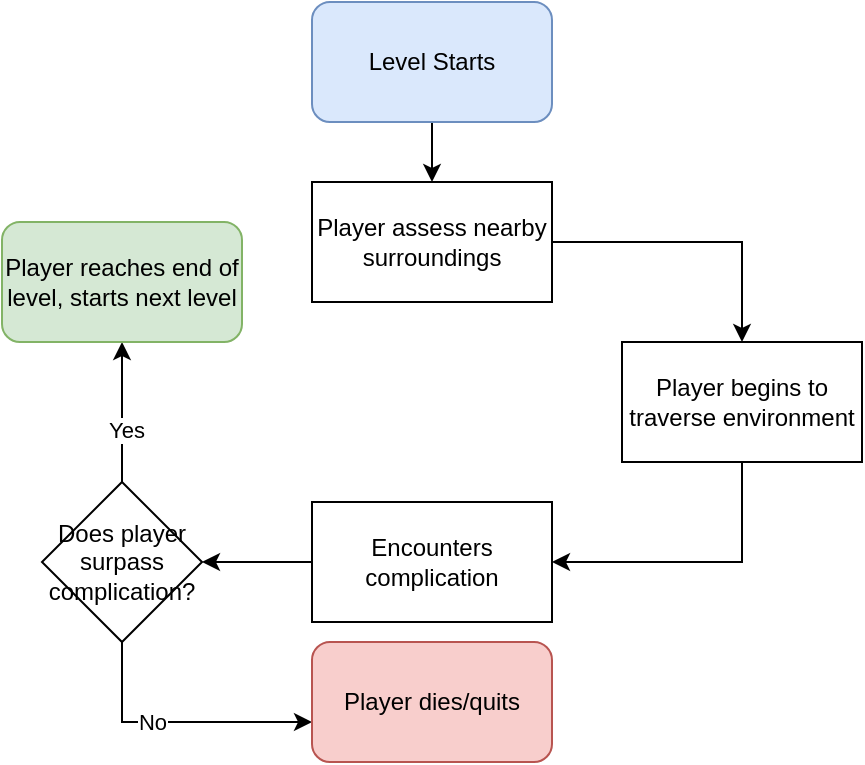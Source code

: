 <mxfile version="14.8.0" type="device"><diagram id="UwFnUXAJ7naufASfG0Ln" name="Page-1"><mxGraphModel dx="985" dy="637" grid="1" gridSize="10" guides="1" tooltips="1" connect="1" arrows="1" fold="1" page="1" pageScale="1" pageWidth="850" pageHeight="1100" math="0" shadow="0"><root><mxCell id="0"/><mxCell id="1" parent="0"/><mxCell id="XoQV7KxIi5wMYgEp8yoX-3" value="" style="edgeStyle=orthogonalEdgeStyle;rounded=0;orthogonalLoop=1;jettySize=auto;html=1;" edge="1" parent="1" source="XoQV7KxIi5wMYgEp8yoX-1" target="XoQV7KxIi5wMYgEp8yoX-2"><mxGeometry relative="1" as="geometry"/></mxCell><mxCell id="XoQV7KxIi5wMYgEp8yoX-1" value="Level Starts" style="rounded=1;whiteSpace=wrap;html=1;fillColor=#dae8fc;strokeColor=#6c8ebf;" vertex="1" parent="1"><mxGeometry x="365" y="120" width="120" height="60" as="geometry"/></mxCell><mxCell id="XoQV7KxIi5wMYgEp8yoX-5" value="" style="edgeStyle=orthogonalEdgeStyle;rounded=0;orthogonalLoop=1;jettySize=auto;html=1;" edge="1" parent="1" source="XoQV7KxIi5wMYgEp8yoX-2" target="XoQV7KxIi5wMYgEp8yoX-4"><mxGeometry relative="1" as="geometry"/></mxCell><mxCell id="XoQV7KxIi5wMYgEp8yoX-2" value="Player assess nearby surroundings" style="rounded=0;whiteSpace=wrap;html=1;" vertex="1" parent="1"><mxGeometry x="365" y="210" width="120" height="60" as="geometry"/></mxCell><mxCell id="XoQV7KxIi5wMYgEp8yoX-7" style="edgeStyle=orthogonalEdgeStyle;rounded=0;orthogonalLoop=1;jettySize=auto;html=1;entryX=1;entryY=0.5;entryDx=0;entryDy=0;" edge="1" parent="1" source="XoQV7KxIi5wMYgEp8yoX-4" target="XoQV7KxIi5wMYgEp8yoX-6"><mxGeometry relative="1" as="geometry"><Array as="points"><mxPoint x="580" y="400"/></Array></mxGeometry></mxCell><mxCell id="XoQV7KxIi5wMYgEp8yoX-4" value="Player begins to traverse environment" style="rounded=0;whiteSpace=wrap;html=1;" vertex="1" parent="1"><mxGeometry x="520" y="290" width="120" height="60" as="geometry"/></mxCell><mxCell id="XoQV7KxIi5wMYgEp8yoX-12" style="edgeStyle=orthogonalEdgeStyle;rounded=0;orthogonalLoop=1;jettySize=auto;html=1;" edge="1" parent="1" source="XoQV7KxIi5wMYgEp8yoX-6" target="XoQV7KxIi5wMYgEp8yoX-11"><mxGeometry relative="1" as="geometry"/></mxCell><mxCell id="XoQV7KxIi5wMYgEp8yoX-6" value="Encounters complication" style="rounded=0;whiteSpace=wrap;html=1;" vertex="1" parent="1"><mxGeometry x="365" y="370" width="120" height="60" as="geometry"/></mxCell><mxCell id="XoQV7KxIi5wMYgEp8yoX-17" value="" style="edgeStyle=orthogonalEdgeStyle;rounded=0;orthogonalLoop=1;jettySize=auto;html=1;" edge="1" parent="1" source="XoQV7KxIi5wMYgEp8yoX-11" target="XoQV7KxIi5wMYgEp8yoX-16"><mxGeometry relative="1" as="geometry"><Array as="points"><mxPoint x="270" y="480"/></Array></mxGeometry></mxCell><mxCell id="XoQV7KxIi5wMYgEp8yoX-18" value="No" style="edgeLabel;html=1;align=center;verticalAlign=middle;resizable=0;points=[];" vertex="1" connectable="0" parent="XoQV7KxIi5wMYgEp8yoX-17"><mxGeometry x="-0.183" relative="1" as="geometry"><mxPoint as="offset"/></mxGeometry></mxCell><mxCell id="XoQV7KxIi5wMYgEp8yoX-21" value="" style="edgeStyle=orthogonalEdgeStyle;rounded=0;orthogonalLoop=1;jettySize=auto;html=1;" edge="1" parent="1" source="XoQV7KxIi5wMYgEp8yoX-11" target="XoQV7KxIi5wMYgEp8yoX-20"><mxGeometry relative="1" as="geometry"/></mxCell><mxCell id="XoQV7KxIi5wMYgEp8yoX-22" value="Yes" style="edgeLabel;html=1;align=center;verticalAlign=middle;resizable=0;points=[];" vertex="1" connectable="0" parent="XoQV7KxIi5wMYgEp8yoX-21"><mxGeometry x="-0.252" y="-2" relative="1" as="geometry"><mxPoint as="offset"/></mxGeometry></mxCell><mxCell id="XoQV7KxIi5wMYgEp8yoX-11" value="Does player surpass complication?" style="rhombus;whiteSpace=wrap;html=1;" vertex="1" parent="1"><mxGeometry x="230" y="360" width="80" height="80" as="geometry"/></mxCell><mxCell id="XoQV7KxIi5wMYgEp8yoX-16" value="Player dies/quits" style="rounded=1;whiteSpace=wrap;html=1;fillColor=#f8cecc;strokeColor=#b85450;" vertex="1" parent="1"><mxGeometry x="365" y="440" width="120" height="60" as="geometry"/></mxCell><mxCell id="XoQV7KxIi5wMYgEp8yoX-20" value="Player reaches end of level, starts next level" style="rounded=1;whiteSpace=wrap;html=1;fillColor=#d5e8d4;strokeColor=#82b366;" vertex="1" parent="1"><mxGeometry x="210" y="230" width="120" height="60" as="geometry"/></mxCell></root></mxGraphModel></diagram></mxfile>